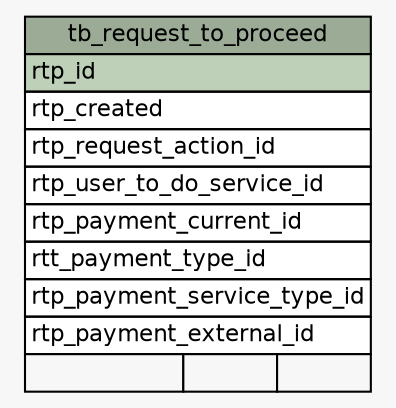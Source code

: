 // dot 2.34.0 on Linux 3.11.6-1-MANJARO
// SchemaSpy rev 590
digraph "tb_request_to_proceed" {
  graph [
    rankdir="RL"
    bgcolor="#f7f7f7"
    nodesep="0.18"
    ranksep="0.46"
    fontname="Helvetica"
    fontsize="11"
  ];
  node [
    fontname="Helvetica"
    fontsize="11"
    shape="plaintext"
  ];
  edge [
    arrowsize="0.8"
  ];
  "tb_request_to_proceed" [
    label=<
    <TABLE BORDER="0" CELLBORDER="1" CELLSPACING="0" BGCOLOR="#ffffff">
      <TR><TD COLSPAN="3" BGCOLOR="#9bab96" ALIGN="CENTER">tb_request_to_proceed</TD></TR>
      <TR><TD PORT="rtp_id" COLSPAN="3" BGCOLOR="#bed1b8" ALIGN="LEFT">rtp_id</TD></TR>
      <TR><TD PORT="rtp_created" COLSPAN="3" ALIGN="LEFT">rtp_created</TD></TR>
      <TR><TD PORT="rtp_request_action_id" COLSPAN="3" ALIGN="LEFT">rtp_request_action_id</TD></TR>
      <TR><TD PORT="rtp_user_to_do_service_id" COLSPAN="3" ALIGN="LEFT">rtp_user_to_do_service_id</TD></TR>
      <TR><TD PORT="rtp_payment_current_id" COLSPAN="3" ALIGN="LEFT">rtp_payment_current_id</TD></TR>
      <TR><TD PORT="rtt_payment_type_id" COLSPAN="3" ALIGN="LEFT">rtt_payment_type_id</TD></TR>
      <TR><TD PORT="rtp_payment_service_type_id" COLSPAN="3" ALIGN="LEFT">rtp_payment_service_type_id</TD></TR>
      <TR><TD PORT="rtp_payment_external_id" COLSPAN="3" ALIGN="LEFT">rtp_payment_external_id</TD></TR>
      <TR><TD ALIGN="LEFT" BGCOLOR="#f7f7f7">  </TD><TD ALIGN="RIGHT" BGCOLOR="#f7f7f7">  </TD><TD ALIGN="RIGHT" BGCOLOR="#f7f7f7">  </TD></TR>
    </TABLE>>
    URL="tables/tb_request_to_proceed.html"
    tooltip="tb_request_to_proceed"
  ];
}
